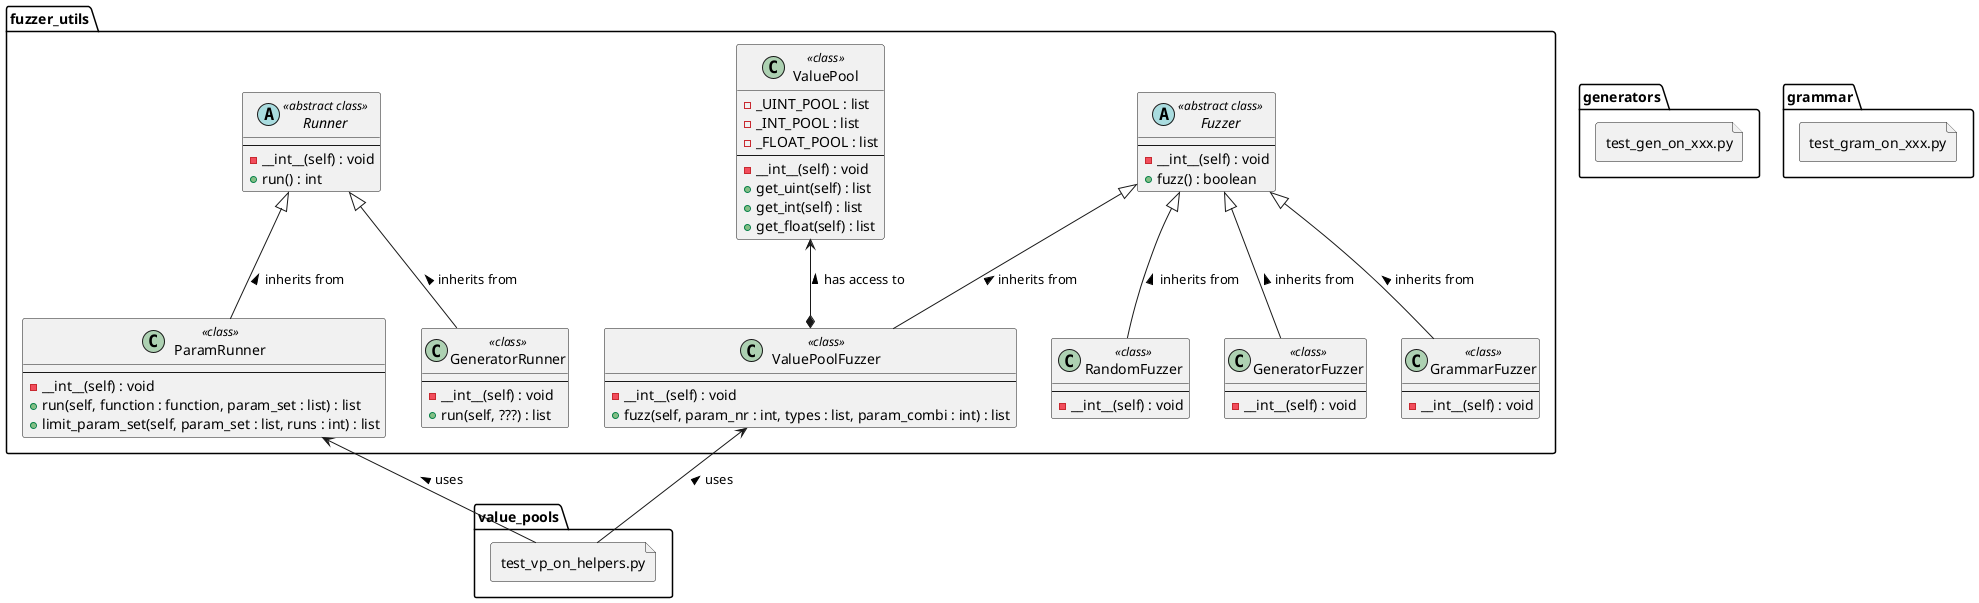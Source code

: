 @startuml fuzzer_overview
allow_mixing


package "fuzzer_utils" as FUtils <<Folder>> {

    abstract "Fuzzer" as fuzzer << abstract class >> {
        --
        - __int__(self) : void
        + fuzz() : boolean
    }

    class "ValuePoolFuzzer" as VPFuzzer << class >> {
        --
        - __int__(self) : void
        + fuzz(self, param_nr : int, types : list, param_combi : int) : list
    }
    class "RandomFuzzer" as RFuzzer << class >>{
        --
        - __int__(self) : void
    }
    class "GeneratorFuzzer" as GFuzzer << class >> {
        --
        - __int__(self) : void
    }
    class "GrammarFuzzer" as GrFuzzer << class >> {
        --
        - __int__(self) : void
    }

    class "ValuePool" as VPool << class >> {
        - _UINT_POOL : list
        - _INT_POOL : list
        - _FLOAT_POOL : list
        --
        - __int__(self) : void
        + get_uint(self) : list
        + get_int(self) : list
        + get_float(self) : list
    }


    abstract "Runner" as runner << abstract class >> {
        --
        - __int__(self) : void
        + run() : int
    }

    class "ParamRunner" as PRunner << class >> {
        --
        - __int__(self) : void
        + run(self, function : function, param_set : list) : list
        + limit_param_set(self, param_set : list, runs : int) : list
    }

    class "GeneratorRunner" as GRunner << class >> {
        --
        - __int__(self) : void
        + run(self, ???) : list
    }
}

folder "value_pools" as VPools  {
    file "test_vp_on_helpers.py" as test_VP_H
}

folder "generators" as generators {
    file "test_gen_on_xxx.py" as test_GEN
}

folder "grammar" as grammar {
    file "test_gram_on_xxx.py" as test_GRA
}


fuzzer <|-- VPFuzzer : inherits from <
fuzzer <|-- RFuzzer : inherits from <
fuzzer <|-- GrFuzzer : inherits from <
fuzzer <|-- GFuzzer : inherits from <
VPool <--* VPFuzzer: has access to <

runner <|-- PRunner : inherits from <
runner <|-- GRunner : inherits from <

VPFuzzer <-- test_VP_H : uses <
PRunner <-- test_VP_H : uses <



@enduml